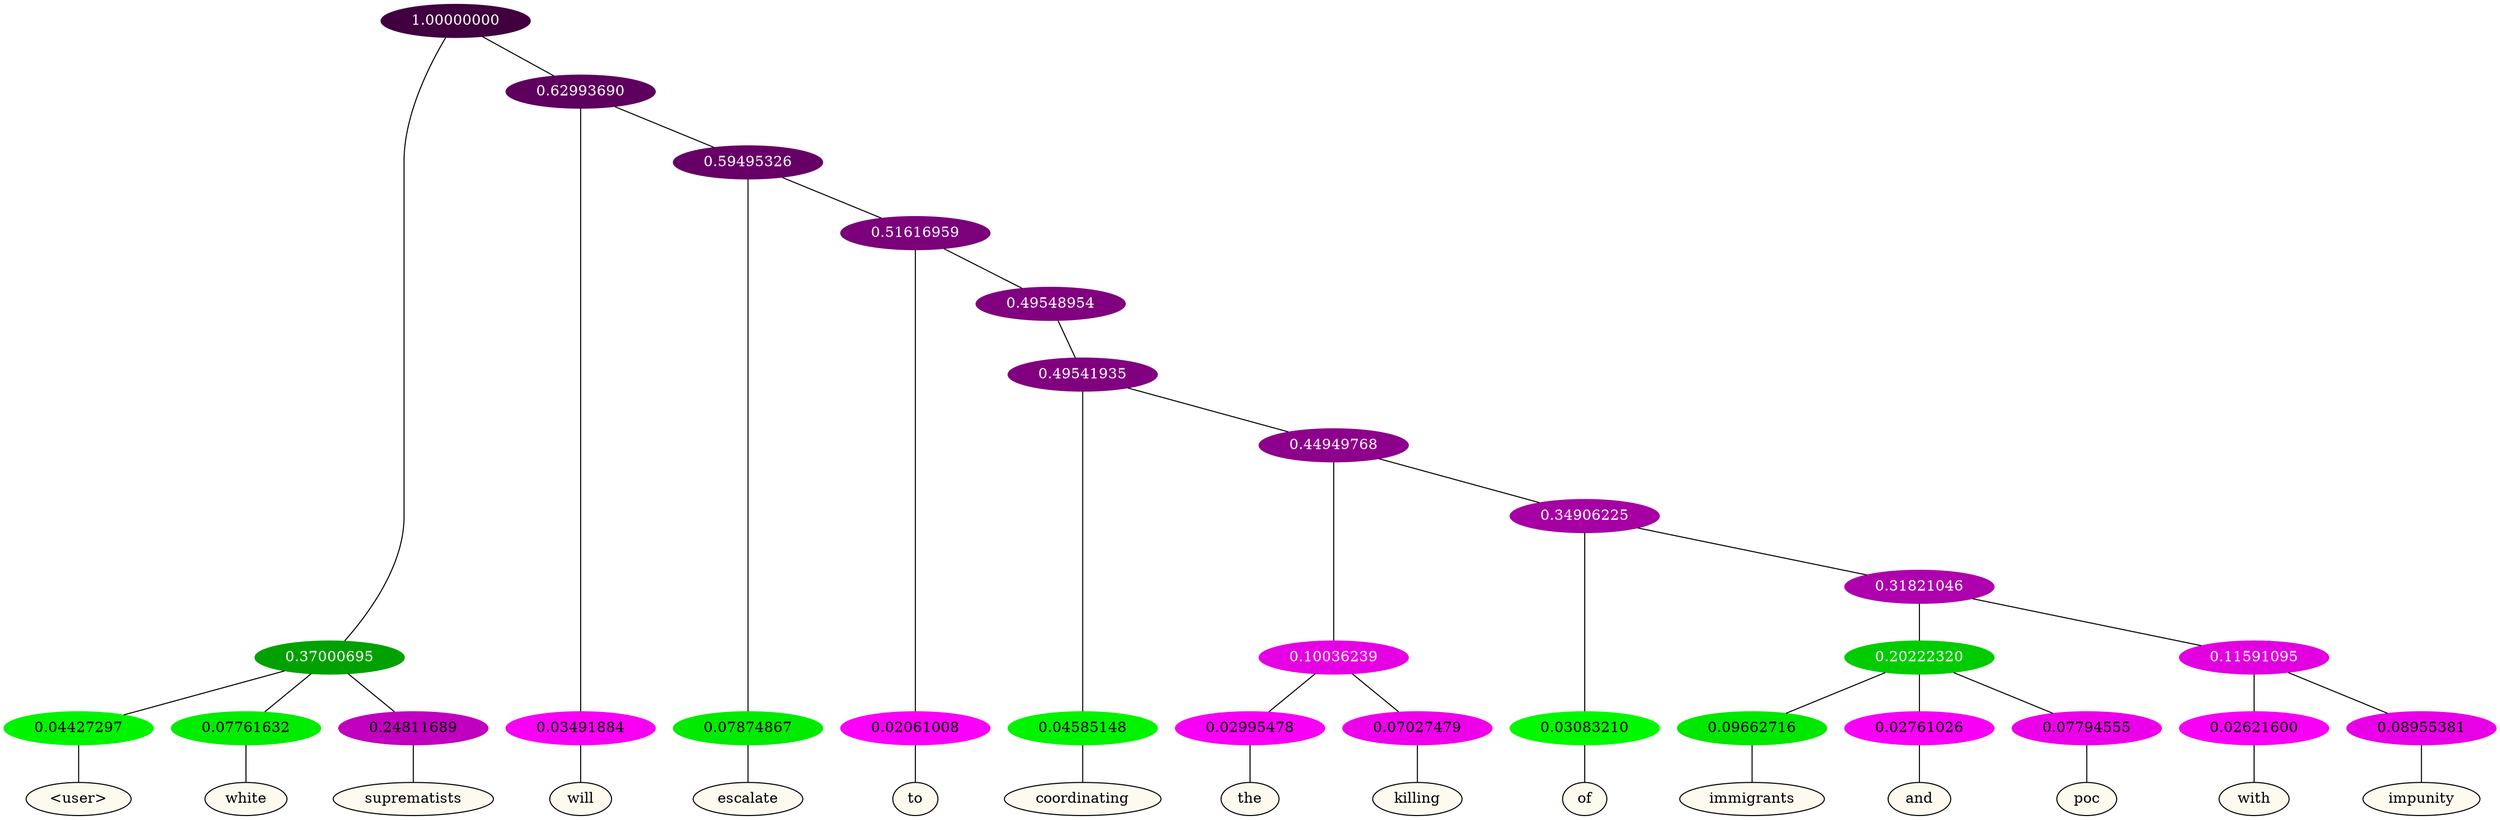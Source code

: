 graph {
	node [format=png height=0.15 nodesep=0.001 ordering=out overlap=prism overlap_scaling=0.01 ranksep=0.001 ratio=0.2 style=filled width=0.15]
	{
		rank=same
		a_w_3 [label="\<user\>" color=black fillcolor=floralwhite style="filled,solid"]
		a_w_4 [label=white color=black fillcolor=floralwhite style="filled,solid"]
		a_w_5 [label=suprematists color=black fillcolor=floralwhite style="filled,solid"]
		a_w_6 [label=will color=black fillcolor=floralwhite style="filled,solid"]
		a_w_8 [label=escalate color=black fillcolor=floralwhite style="filled,solid"]
		a_w_10 [label=to color=black fillcolor=floralwhite style="filled,solid"]
		a_w_13 [label=coordinating color=black fillcolor=floralwhite style="filled,solid"]
		a_w_17 [label=the color=black fillcolor=floralwhite style="filled,solid"]
		a_w_18 [label=killing color=black fillcolor=floralwhite style="filled,solid"]
		a_w_19 [label=of color=black fillcolor=floralwhite style="filled,solid"]
		a_w_23 [label=immigrants color=black fillcolor=floralwhite style="filled,solid"]
		a_w_24 [label=and color=black fillcolor=floralwhite style="filled,solid"]
		a_w_25 [label=poc color=black fillcolor=floralwhite style="filled,solid"]
		a_w_26 [label=with color=black fillcolor=floralwhite style="filled,solid"]
		a_w_27 [label=impunity color=black fillcolor=floralwhite style="filled,solid"]
	}
	a_n_3 -- a_w_3
	a_n_4 -- a_w_4
	a_n_5 -- a_w_5
	a_n_6 -- a_w_6
	a_n_8 -- a_w_8
	a_n_10 -- a_w_10
	a_n_13 -- a_w_13
	a_n_17 -- a_w_17
	a_n_18 -- a_w_18
	a_n_19 -- a_w_19
	a_n_23 -- a_w_23
	a_n_24 -- a_w_24
	a_n_25 -- a_w_25
	a_n_26 -- a_w_26
	a_n_27 -- a_w_27
	{
		rank=same
		a_n_3 [label=0.04427297 color="0.334 1.000 0.956" fontcolor=black]
		a_n_4 [label=0.07761632 color="0.334 1.000 0.922" fontcolor=black]
		a_n_5 [label=0.24811689 color="0.835 1.000 0.752" fontcolor=black]
		a_n_6 [label=0.03491884 color="0.835 1.000 0.965" fontcolor=black]
		a_n_8 [label=0.07874867 color="0.334 1.000 0.921" fontcolor=black]
		a_n_10 [label=0.02061008 color="0.835 1.000 0.979" fontcolor=black]
		a_n_13 [label=0.04585148 color="0.334 1.000 0.954" fontcolor=black]
		a_n_17 [label=0.02995478 color="0.835 1.000 0.970" fontcolor=black]
		a_n_18 [label=0.07027479 color="0.835 1.000 0.930" fontcolor=black]
		a_n_19 [label=0.03083210 color="0.334 1.000 0.969" fontcolor=black]
		a_n_23 [label=0.09662716 color="0.334 1.000 0.903" fontcolor=black]
		a_n_24 [label=0.02761026 color="0.835 1.000 0.972" fontcolor=black]
		a_n_25 [label=0.07794555 color="0.835 1.000 0.922" fontcolor=black]
		a_n_26 [label=0.02621600 color="0.835 1.000 0.974" fontcolor=black]
		a_n_27 [label=0.08955381 color="0.835 1.000 0.910" fontcolor=black]
	}
	a_n_0 [label=1.00000000 color="0.835 1.000 0.250" fontcolor=grey99]
	a_n_1 [label=0.37000695 color="0.334 1.000 0.630" fontcolor=grey99]
	a_n_0 -- a_n_1
	a_n_2 [label=0.62993690 color="0.835 1.000 0.370" fontcolor=grey99]
	a_n_0 -- a_n_2
	a_n_1 -- a_n_3
	a_n_1 -- a_n_4
	a_n_1 -- a_n_5
	a_n_2 -- a_n_6
	a_n_7 [label=0.59495326 color="0.835 1.000 0.405" fontcolor=grey99]
	a_n_2 -- a_n_7
	a_n_7 -- a_n_8
	a_n_9 [label=0.51616959 color="0.835 1.000 0.484" fontcolor=grey99]
	a_n_7 -- a_n_9
	a_n_9 -- a_n_10
	a_n_11 [label=0.49548954 color="0.835 1.000 0.505" fontcolor=grey99]
	a_n_9 -- a_n_11
	a_n_12 [label=0.49541935 color="0.835 1.000 0.505" fontcolor=grey99]
	a_n_11 -- a_n_12
	a_n_12 -- a_n_13
	a_n_14 [label=0.44949768 color="0.835 1.000 0.551" fontcolor=grey99]
	a_n_12 -- a_n_14
	a_n_15 [label=0.10036239 color="0.835 1.000 0.900" fontcolor=grey99]
	a_n_14 -- a_n_15
	a_n_16 [label=0.34906225 color="0.835 1.000 0.651" fontcolor=grey99]
	a_n_14 -- a_n_16
	a_n_15 -- a_n_17
	a_n_15 -- a_n_18
	a_n_16 -- a_n_19
	a_n_20 [label=0.31821046 color="0.835 1.000 0.682" fontcolor=grey99]
	a_n_16 -- a_n_20
	a_n_21 [label=0.20222320 color="0.334 1.000 0.798" fontcolor=grey99]
	a_n_20 -- a_n_21
	a_n_22 [label=0.11591095 color="0.835 1.000 0.884" fontcolor=grey99]
	a_n_20 -- a_n_22
	a_n_21 -- a_n_23
	a_n_21 -- a_n_24
	a_n_21 -- a_n_25
	a_n_22 -- a_n_26
	a_n_22 -- a_n_27
}
